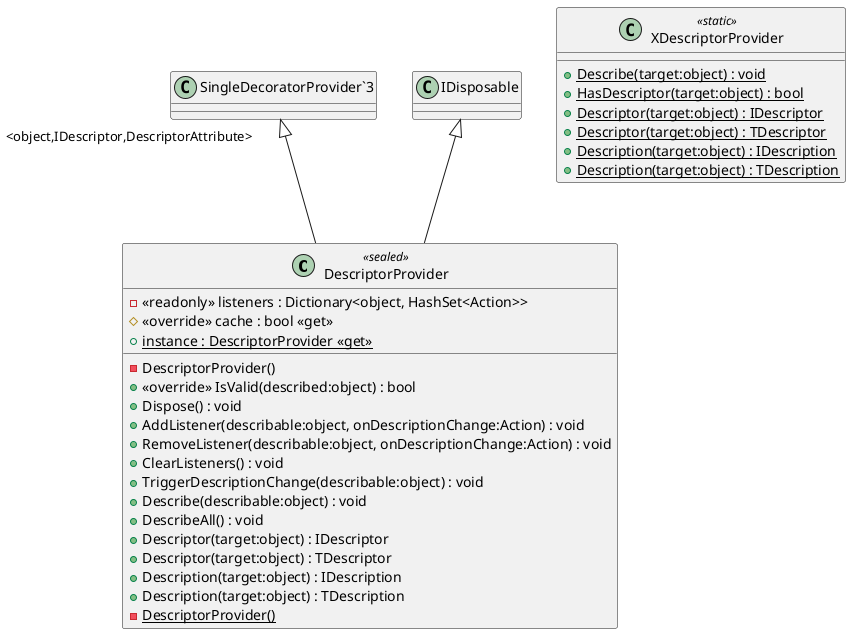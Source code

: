 @startuml
class DescriptorProvider <<sealed>> {
    - <<readonly>> listeners : Dictionary<object, HashSet<Action>>
    # <<override>> cache : bool <<get>>
    - DescriptorProvider()
    + <<override>> IsValid(described:object) : bool
    + Dispose() : void
    + AddListener(describable:object, onDescriptionChange:Action) : void
    + RemoveListener(describable:object, onDescriptionChange:Action) : void
    + ClearListeners() : void
    + TriggerDescriptionChange(describable:object) : void
    + Describe(describable:object) : void
    + DescribeAll() : void
    + Descriptor(target:object) : IDescriptor
    + Descriptor(target:object) : TDescriptor
    + Description(target:object) : IDescription
    + Description(target:object) : TDescription
    {static} - DescriptorProvider()
    + {static} instance : DescriptorProvider <<get>>
}
class XDescriptorProvider <<static>> {
    + {static} Describe(target:object) : void
    + {static} HasDescriptor(target:object) : bool
    + {static} Descriptor(target:object) : IDescriptor
    + {static} Descriptor(target:object) : TDescriptor
    + {static} Description(target:object) : IDescription
    + {static} Description(target:object) : TDescription
}
"SingleDecoratorProvider`3" "<object,IDescriptor,DescriptorAttribute>" <|-- DescriptorProvider
IDisposable <|-- DescriptorProvider
@enduml
